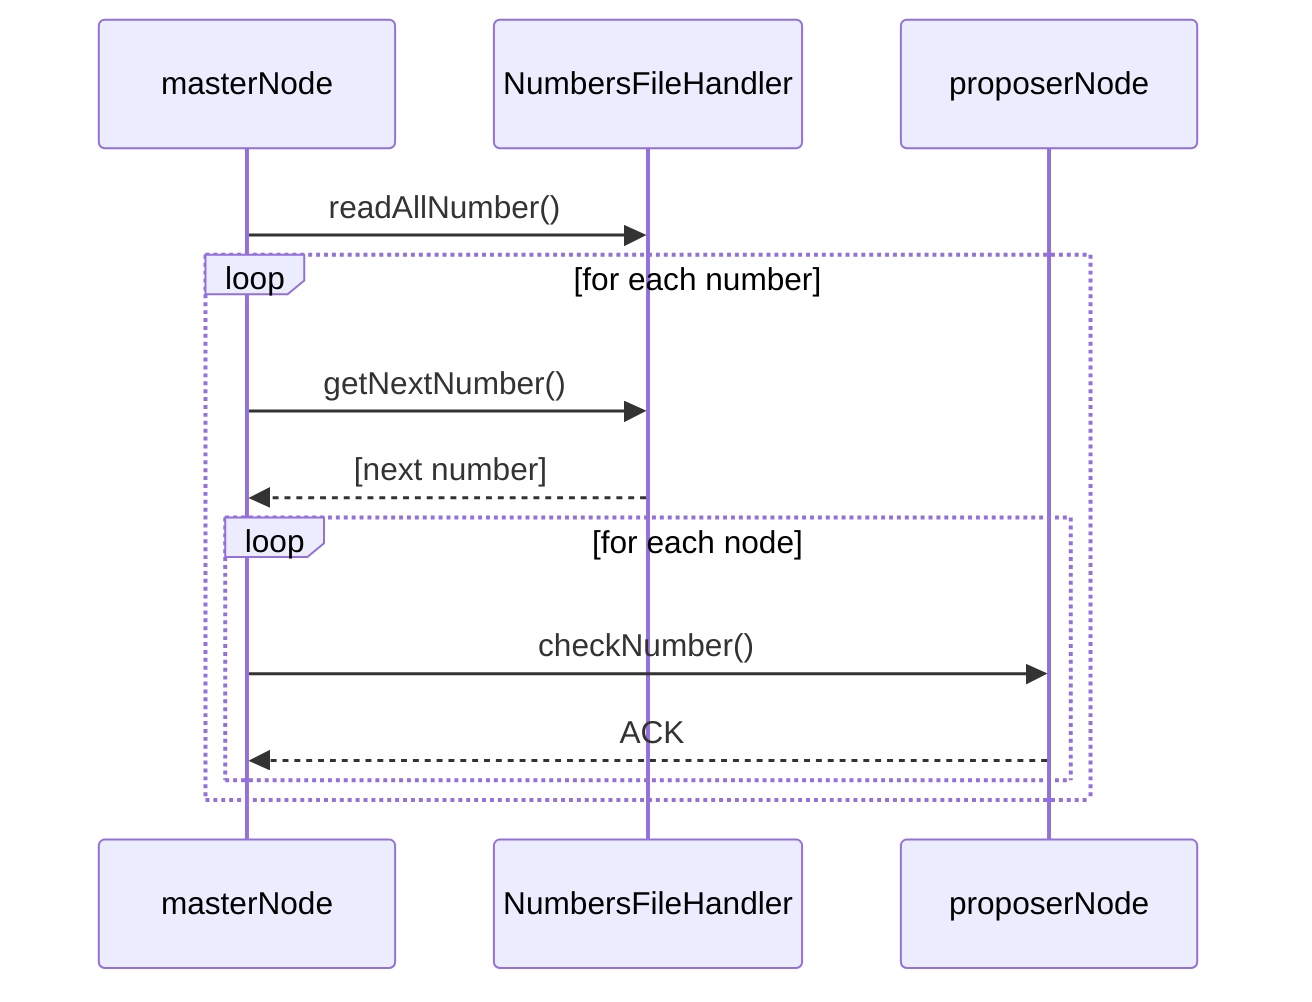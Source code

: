 sequenceDiagram 
    # At node init, check whether a leader is already in the ssystem.
    masterNode->>NumbersFileHandler: readAllNumber()
    loop for each number  
        masterNode->>NumbersFileHandler: getNextNumber()
        NumbersFileHandler-->>masterNode: [next number]
        loop for each node 
            masterNode->>proposerNode: checkNumber()
            proposerNode-->>masterNode: ACK
        end
    end